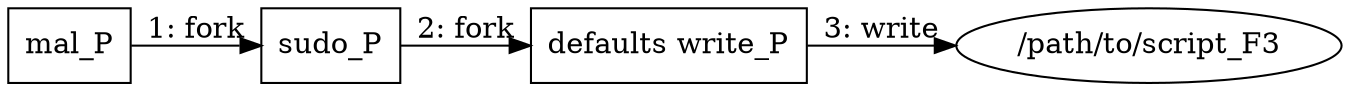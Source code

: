 digraph "T1547.007" {
rankdir="LR"
size="9"
fixedsize="false"
splines="true"
nodesep=0.3
ranksep=0
fontsize=10
overlap="scalexy"
engine= "neato"
	"mal_P" [node_type=Process shape=box]
	"sudo_P" [node_type=Process shape=box]
	"defaults write_P" [node_type=Process shape=box]
	"/path/to/script_F3" [node_type=File shape=ellipse]
	"mal_P" -> "sudo_P" [label="1: fork"]
	"sudo_P" -> "defaults write_P" [label="2: fork"]
	"defaults write_P" -> "/path/to/script_F3" [label="3: write"]
}
